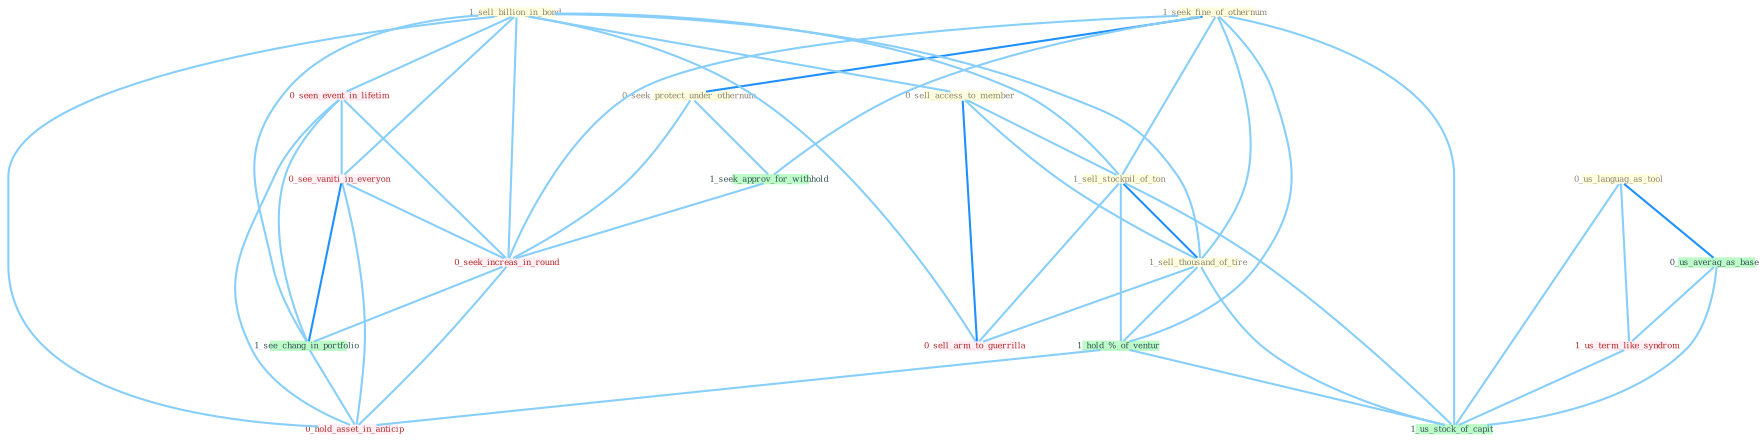 Graph G{ 
    node
    [shape=polygon,style=filled,width=.5,height=.06,color="#BDFCC9",fixedsize=true,fontsize=4,
    fontcolor="#2f4f4f"];
    {node
    [color="#ffffe0", fontcolor="#8b7d6b"] "1_seek_fine_of_othernum " "1_sell_billion_in_bond " "0_seek_protect_under_othernum " "0_us_languag_as_tool " "0_sell_access_to_member " "1_sell_stockpil_of_ton " "1_sell_thousand_of_tire "}
{node [color="#fff0f5", fontcolor="#b22222"] "0_seen_event_in_lifetim " "1_us_term_like_syndrom " "0_see_vaniti_in_everyon " "0_sell_arm_to_guerrilla " "0_seek_increas_in_round " "0_hold_asset_in_anticip "}
edge [color="#B0E2FF"];

	"1_seek_fine_of_othernum " -- "0_seek_protect_under_othernum " [w="2", color="#1e90ff" , len=0.8];
	"1_seek_fine_of_othernum " -- "1_sell_stockpil_of_ton " [w="1", color="#87cefa" ];
	"1_seek_fine_of_othernum " -- "1_sell_thousand_of_tire " [w="1", color="#87cefa" ];
	"1_seek_fine_of_othernum " -- "1_seek_approv_for_withhold " [w="1", color="#87cefa" ];
	"1_seek_fine_of_othernum " -- "1_hold_%_of_ventur " [w="1", color="#87cefa" ];
	"1_seek_fine_of_othernum " -- "0_seek_increas_in_round " [w="1", color="#87cefa" ];
	"1_seek_fine_of_othernum " -- "1_us_stock_of_capit " [w="1", color="#87cefa" ];
	"1_sell_billion_in_bond " -- "0_sell_access_to_member " [w="1", color="#87cefa" ];
	"1_sell_billion_in_bond " -- "1_sell_stockpil_of_ton " [w="1", color="#87cefa" ];
	"1_sell_billion_in_bond " -- "1_sell_thousand_of_tire " [w="1", color="#87cefa" ];
	"1_sell_billion_in_bond " -- "0_seen_event_in_lifetim " [w="1", color="#87cefa" ];
	"1_sell_billion_in_bond " -- "0_see_vaniti_in_everyon " [w="1", color="#87cefa" ];
	"1_sell_billion_in_bond " -- "0_sell_arm_to_guerrilla " [w="1", color="#87cefa" ];
	"1_sell_billion_in_bond " -- "0_seek_increas_in_round " [w="1", color="#87cefa" ];
	"1_sell_billion_in_bond " -- "1_see_chang_in_portfolio " [w="1", color="#87cefa" ];
	"1_sell_billion_in_bond " -- "0_hold_asset_in_anticip " [w="1", color="#87cefa" ];
	"0_seek_protect_under_othernum " -- "1_seek_approv_for_withhold " [w="1", color="#87cefa" ];
	"0_seek_protect_under_othernum " -- "0_seek_increas_in_round " [w="1", color="#87cefa" ];
	"0_us_languag_as_tool " -- "0_us_averag_as_base " [w="2", color="#1e90ff" , len=0.8];
	"0_us_languag_as_tool " -- "1_us_term_like_syndrom " [w="1", color="#87cefa" ];
	"0_us_languag_as_tool " -- "1_us_stock_of_capit " [w="1", color="#87cefa" ];
	"0_sell_access_to_member " -- "1_sell_stockpil_of_ton " [w="1", color="#87cefa" ];
	"0_sell_access_to_member " -- "1_sell_thousand_of_tire " [w="1", color="#87cefa" ];
	"0_sell_access_to_member " -- "0_sell_arm_to_guerrilla " [w="2", color="#1e90ff" , len=0.8];
	"1_sell_stockpil_of_ton " -- "1_sell_thousand_of_tire " [w="2", color="#1e90ff" , len=0.8];
	"1_sell_stockpil_of_ton " -- "1_hold_%_of_ventur " [w="1", color="#87cefa" ];
	"1_sell_stockpil_of_ton " -- "0_sell_arm_to_guerrilla " [w="1", color="#87cefa" ];
	"1_sell_stockpil_of_ton " -- "1_us_stock_of_capit " [w="1", color="#87cefa" ];
	"1_sell_thousand_of_tire " -- "1_hold_%_of_ventur " [w="1", color="#87cefa" ];
	"1_sell_thousand_of_tire " -- "0_sell_arm_to_guerrilla " [w="1", color="#87cefa" ];
	"1_sell_thousand_of_tire " -- "1_us_stock_of_capit " [w="1", color="#87cefa" ];
	"0_seen_event_in_lifetim " -- "0_see_vaniti_in_everyon " [w="1", color="#87cefa" ];
	"0_seen_event_in_lifetim " -- "0_seek_increas_in_round " [w="1", color="#87cefa" ];
	"0_seen_event_in_lifetim " -- "1_see_chang_in_portfolio " [w="1", color="#87cefa" ];
	"0_seen_event_in_lifetim " -- "0_hold_asset_in_anticip " [w="1", color="#87cefa" ];
	"0_us_averag_as_base " -- "1_us_term_like_syndrom " [w="1", color="#87cefa" ];
	"0_us_averag_as_base " -- "1_us_stock_of_capit " [w="1", color="#87cefa" ];
	"1_us_term_like_syndrom " -- "1_us_stock_of_capit " [w="1", color="#87cefa" ];
	"1_seek_approv_for_withhold " -- "0_seek_increas_in_round " [w="1", color="#87cefa" ];
	"1_hold_%_of_ventur " -- "1_us_stock_of_capit " [w="1", color="#87cefa" ];
	"1_hold_%_of_ventur " -- "0_hold_asset_in_anticip " [w="1", color="#87cefa" ];
	"0_see_vaniti_in_everyon " -- "0_seek_increas_in_round " [w="1", color="#87cefa" ];
	"0_see_vaniti_in_everyon " -- "1_see_chang_in_portfolio " [w="2", color="#1e90ff" , len=0.8];
	"0_see_vaniti_in_everyon " -- "0_hold_asset_in_anticip " [w="1", color="#87cefa" ];
	"0_seek_increas_in_round " -- "1_see_chang_in_portfolio " [w="1", color="#87cefa" ];
	"0_seek_increas_in_round " -- "0_hold_asset_in_anticip " [w="1", color="#87cefa" ];
	"1_see_chang_in_portfolio " -- "0_hold_asset_in_anticip " [w="1", color="#87cefa" ];
}
